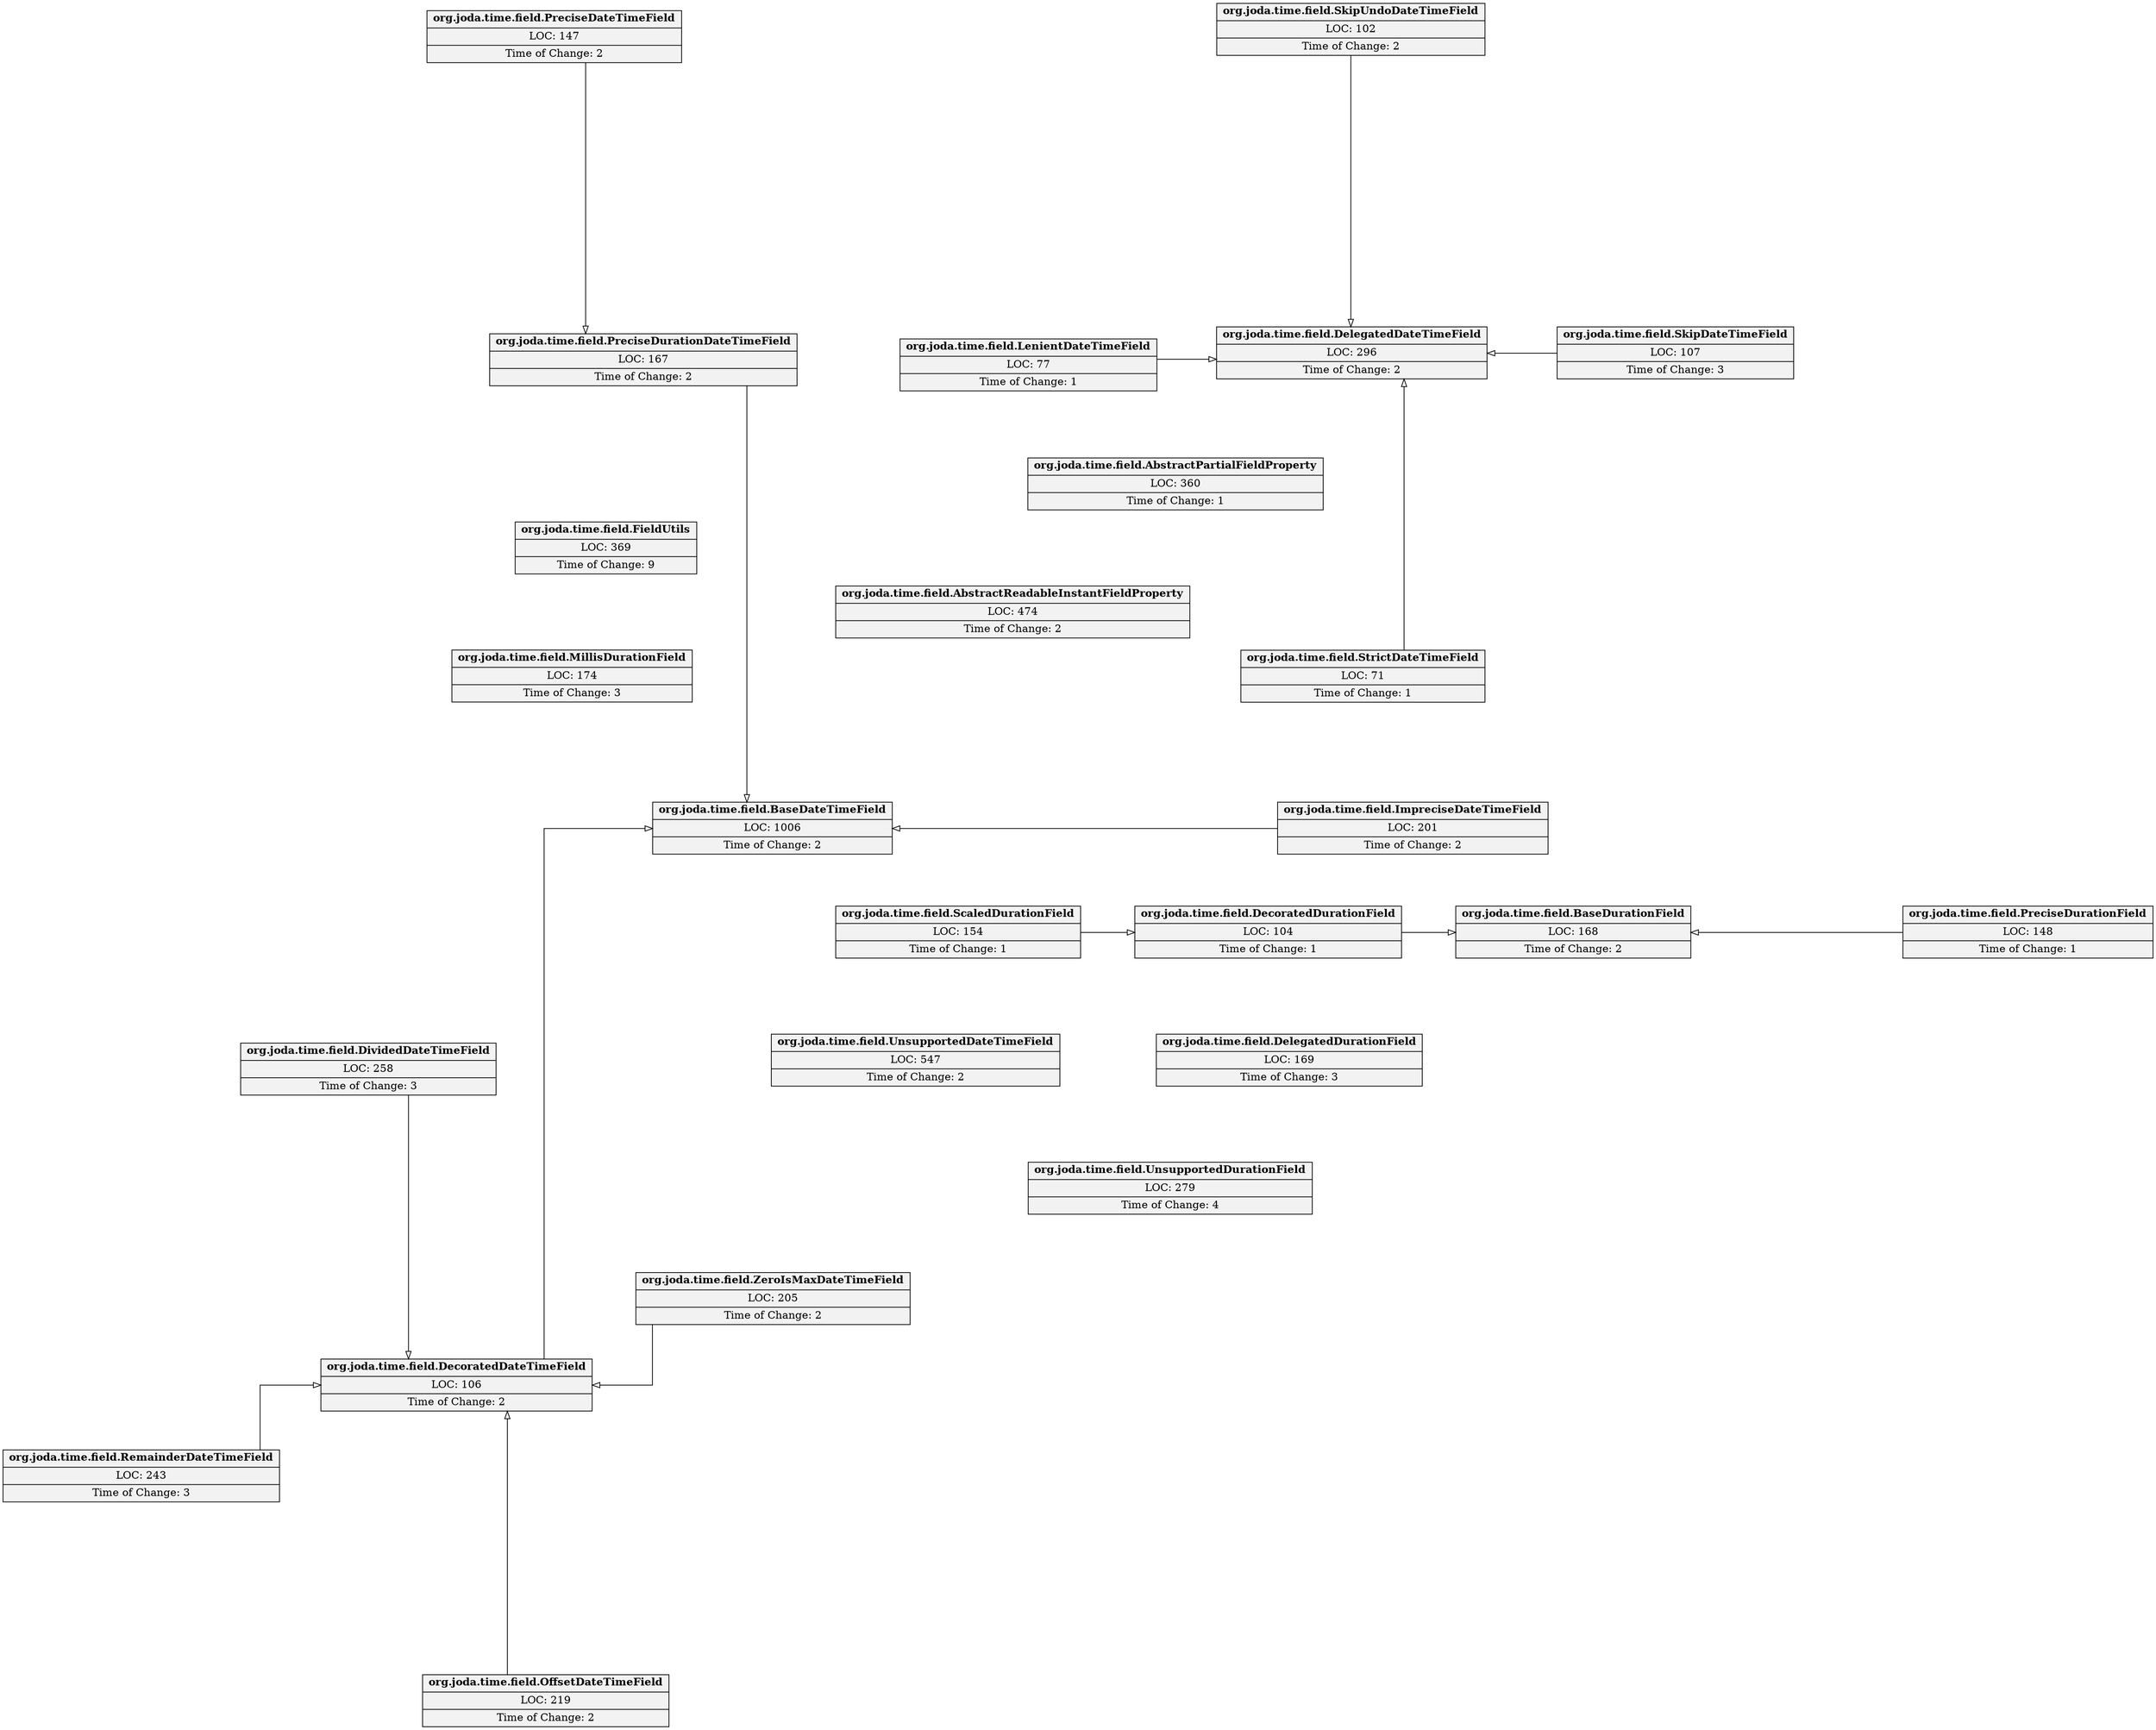 digraph classDiagram{
graph [splines=ortho, rankdir=BT, overlap = false, nodesep=2.0, ranksep=2.0, layout="circo"]

node [shape=record style=filled fillcolor=gray95]
"org.joda.time.field.BaseDateTimeField"[label = <{<b>org.joda.time.field.BaseDateTimeField</b>|LOC: 1006<br/>|Time of Change: 2<br/>}>]
"org.joda.time.field.UnsupportedDateTimeField"[label = <{<b>org.joda.time.field.UnsupportedDateTimeField</b>|LOC: 547<br/>|Time of Change: 2<br/>}>]
"org.joda.time.field.AbstractReadableInstantFieldProperty"[label = <{<b>org.joda.time.field.AbstractReadableInstantFieldProperty</b>|LOC: 474<br/>|Time of Change: 2<br/>}>]
"org.joda.time.field.FieldUtils"[label = <{<b>org.joda.time.field.FieldUtils</b>|LOC: 369<br/>|Time of Change: 9<br/>}>]
"org.joda.time.field.AbstractPartialFieldProperty"[label = <{<b>org.joda.time.field.AbstractPartialFieldProperty</b>|LOC: 360<br/>|Time of Change: 1<br/>}>]
"org.joda.time.field.DelegatedDateTimeField"[label = <{<b>org.joda.time.field.DelegatedDateTimeField</b>|LOC: 296<br/>|Time of Change: 2<br/>}>]
"org.joda.time.field.UnsupportedDurationField"[label = <{<b>org.joda.time.field.UnsupportedDurationField</b>|LOC: 279<br/>|Time of Change: 4<br/>}>]
"org.joda.time.field.DividedDateTimeField"[label = <{<b>org.joda.time.field.DividedDateTimeField</b>|LOC: 258<br/>|Time of Change: 3<br/>}>]
"org.joda.time.field.RemainderDateTimeField"[label = <{<b>org.joda.time.field.RemainderDateTimeField</b>|LOC: 243<br/>|Time of Change: 3<br/>}>]
"org.joda.time.field.OffsetDateTimeField"[label = <{<b>org.joda.time.field.OffsetDateTimeField</b>|LOC: 219<br/>|Time of Change: 2<br/>}>]
"org.joda.time.field.ZeroIsMaxDateTimeField"[label = <{<b>org.joda.time.field.ZeroIsMaxDateTimeField</b>|LOC: 205<br/>|Time of Change: 2<br/>}>]
"org.joda.time.field.ImpreciseDateTimeField"[label = <{<b>org.joda.time.field.ImpreciseDateTimeField</b>|LOC: 201<br/>|Time of Change: 2<br/>}>]
"org.joda.time.field.MillisDurationField"[label = <{<b>org.joda.time.field.MillisDurationField</b>|LOC: 174<br/>|Time of Change: 3<br/>}>]
"org.joda.time.field.DelegatedDurationField"[label = <{<b>org.joda.time.field.DelegatedDurationField</b>|LOC: 169<br/>|Time of Change: 3<br/>}>]
"org.joda.time.field.BaseDurationField"[label = <{<b>org.joda.time.field.BaseDurationField</b>|LOC: 168<br/>|Time of Change: 2<br/>}>]
"org.joda.time.field.PreciseDurationDateTimeField"[label = <{<b>org.joda.time.field.PreciseDurationDateTimeField</b>|LOC: 167<br/>|Time of Change: 2<br/>}>]
"org.joda.time.field.ScaledDurationField"[label = <{<b>org.joda.time.field.ScaledDurationField</b>|LOC: 154<br/>|Time of Change: 1<br/>}>]
"org.joda.time.field.PreciseDurationField"[label = <{<b>org.joda.time.field.PreciseDurationField</b>|LOC: 148<br/>|Time of Change: 1<br/>}>]
"org.joda.time.field.PreciseDateTimeField"[label = <{<b>org.joda.time.field.PreciseDateTimeField</b>|LOC: 147<br/>|Time of Change: 2<br/>}>]
"org.joda.time.field.SkipDateTimeField"[label = <{<b>org.joda.time.field.SkipDateTimeField</b>|LOC: 107<br/>|Time of Change: 3<br/>}>]
"org.joda.time.field.DecoratedDateTimeField"[label = <{<b>org.joda.time.field.DecoratedDateTimeField</b>|LOC: 106<br/>|Time of Change: 2<br/>}>]
"org.joda.time.field.DecoratedDurationField"[label = <{<b>org.joda.time.field.DecoratedDurationField</b>|LOC: 104<br/>|Time of Change: 1<br/>}>]
"org.joda.time.field.SkipUndoDateTimeField"[label = <{<b>org.joda.time.field.SkipUndoDateTimeField</b>|LOC: 102<br/>|Time of Change: 2<br/>}>]
"org.joda.time.field.LenientDateTimeField"[label = <{<b>org.joda.time.field.LenientDateTimeField</b>|LOC: 77<br/>|Time of Change: 1<br/>}>]
"org.joda.time.field.StrictDateTimeField"[label = <{<b>org.joda.time.field.StrictDateTimeField</b>|LOC: 71<br/>|Time of Change: 1<br/>}>]
"org.joda.time.field.RemainderDateTimeField" -> "org.joda.time.field.DecoratedDateTimeField"[arrowhead = onormal];
"org.joda.time.field.StrictDateTimeField" -> "org.joda.time.field.DelegatedDateTimeField"[arrowhead = onormal];
"org.joda.time.field.LenientDateTimeField" -> "org.joda.time.field.DelegatedDateTimeField"[arrowhead = onormal];
"org.joda.time.field.SkipUndoDateTimeField" -> "org.joda.time.field.DelegatedDateTimeField"[arrowhead = onormal];
"org.joda.time.field.DividedDateTimeField" -> "org.joda.time.field.DecoratedDateTimeField"[arrowhead = onormal];
"org.joda.time.field.ZeroIsMaxDateTimeField" -> "org.joda.time.field.DecoratedDateTimeField"[arrowhead = onormal];
"org.joda.time.field.ScaledDurationField" -> "org.joda.time.field.DecoratedDurationField"[arrowhead = onormal];
"org.joda.time.field.PreciseDurationDateTimeField" -> "org.joda.time.field.BaseDateTimeField"[arrowhead = onormal];
"org.joda.time.field.PreciseDateTimeField" -> "org.joda.time.field.PreciseDurationDateTimeField"[arrowhead = onormal];
"org.joda.time.field.DecoratedDateTimeField" -> "org.joda.time.field.BaseDateTimeField"[arrowhead = onormal];
"org.joda.time.field.OffsetDateTimeField" -> "org.joda.time.field.DecoratedDateTimeField"[arrowhead = onormal];
"org.joda.time.field.SkipDateTimeField" -> "org.joda.time.field.DelegatedDateTimeField"[arrowhead = onormal];
"org.joda.time.field.DecoratedDurationField" -> "org.joda.time.field.BaseDurationField"[arrowhead = onormal];
"org.joda.time.field.ImpreciseDateTimeField" -> "org.joda.time.field.BaseDateTimeField"[arrowhead = onormal];
"org.joda.time.field.PreciseDurationField" -> "org.joda.time.field.BaseDurationField"[arrowhead = onormal];
}